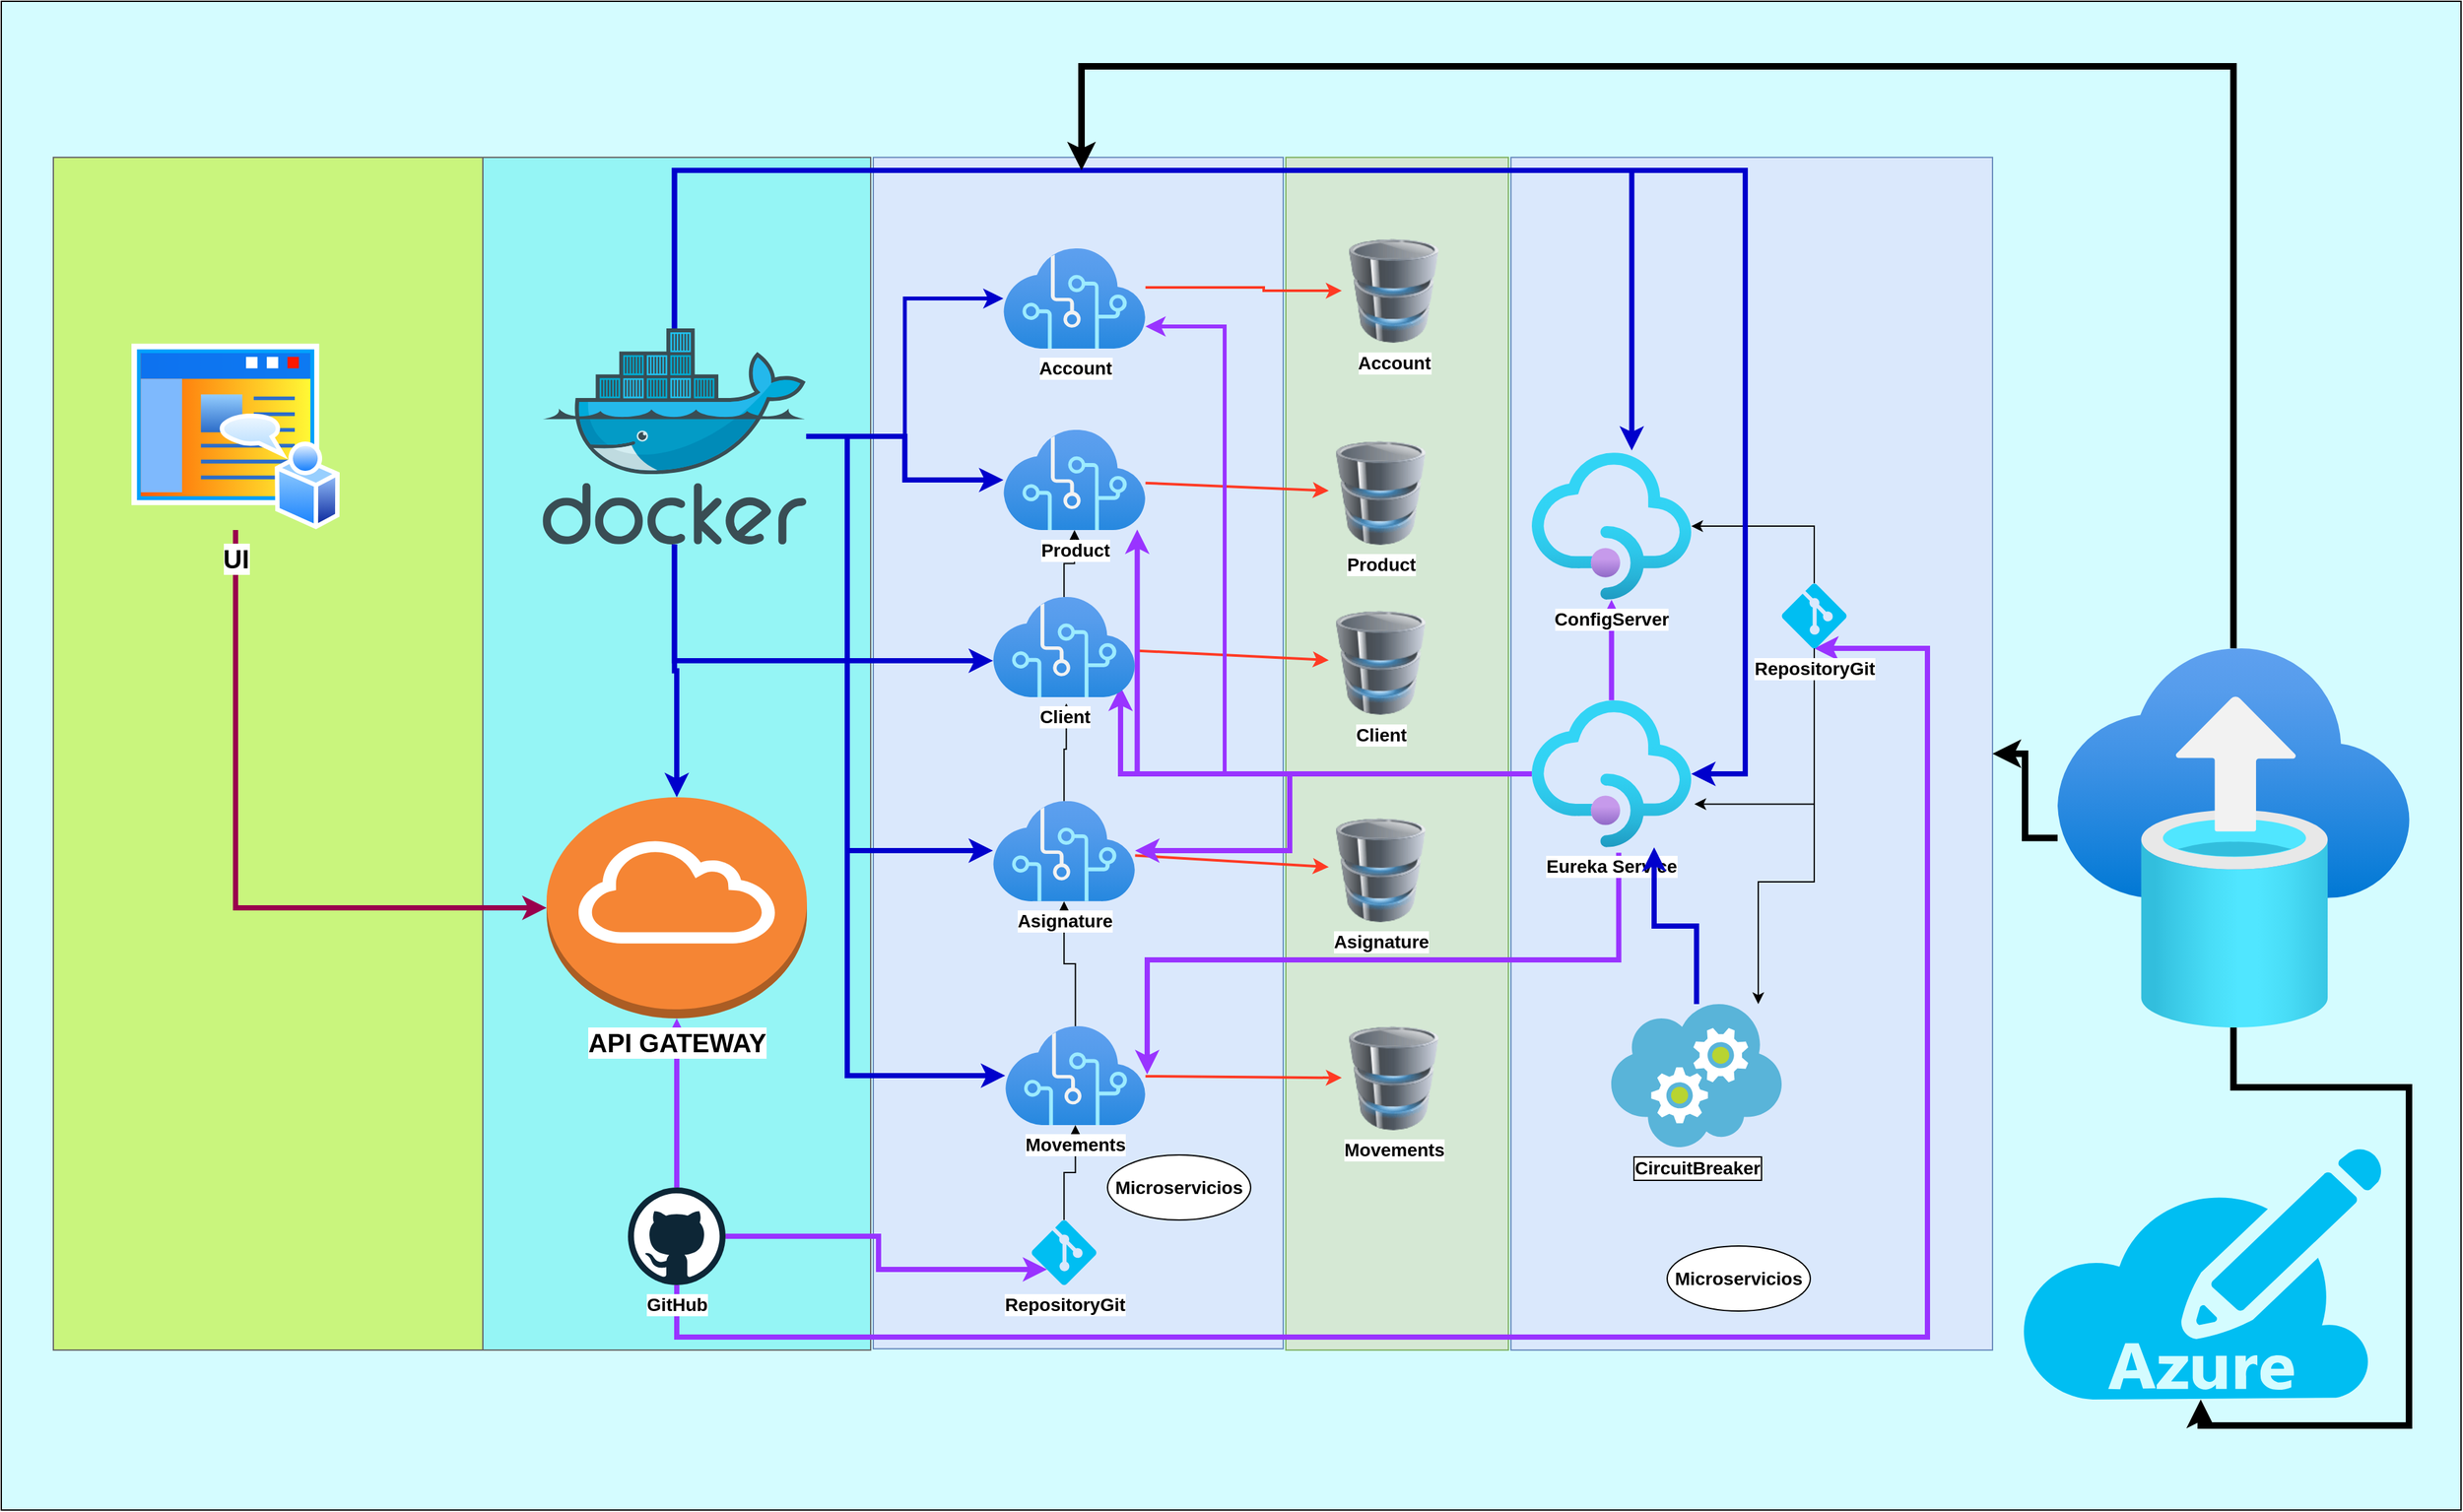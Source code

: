 <mxfile version="16.5.6" type="github">
  <diagram id="z50vEX0yVuX6d4dubkKl" name="Page-1">
    <mxGraphModel dx="3460" dy="1823" grid="1" gridSize="10" guides="1" tooltips="1" connect="1" arrows="1" fold="1" page="1" pageScale="1" pageWidth="827" pageHeight="1169" math="0" shadow="0">
      <root>
        <mxCell id="0" />
        <mxCell id="1" parent="0" />
        <mxCell id="lQfmFTRjcM8leJoIF2UN-60" value="" style="rounded=0;whiteSpace=wrap;html=1;fillColor=#D4FCFF;" vertex="1" parent="1">
          <mxGeometry x="380" width="1890" height="1160" as="geometry" />
        </mxCell>
        <mxCell id="lQfmFTRjcM8leJoIF2UN-1" value="" style="rounded=0;whiteSpace=wrap;html=1;fillColor=#95F5F5;strokeColor=#666666;fontColor=#333333;" vertex="1" parent="1">
          <mxGeometry x="750" y="120" width="298" height="917" as="geometry" />
        </mxCell>
        <mxCell id="lQfmFTRjcM8leJoIF2UN-2" value="" style="rounded=0;whiteSpace=wrap;html=1;fillColor=#dae8fc;strokeColor=#6c8ebf;" vertex="1" parent="1">
          <mxGeometry x="1540" y="120" width="370" height="917" as="geometry" />
        </mxCell>
        <mxCell id="lQfmFTRjcM8leJoIF2UN-3" value="" style="rounded=0;whiteSpace=wrap;html=1;fillColor=#C9F57D;strokeColor=#666666;fontColor=#333333;" vertex="1" parent="1">
          <mxGeometry x="420" y="120" width="330" height="917" as="geometry" />
        </mxCell>
        <mxCell id="lQfmFTRjcM8leJoIF2UN-4" value="" style="rounded=0;whiteSpace=wrap;html=1;fillColor=#dae8fc;strokeColor=#6c8ebf;" vertex="1" parent="1">
          <mxGeometry x="1050" y="120" width="315" height="916" as="geometry" />
        </mxCell>
        <mxCell id="lQfmFTRjcM8leJoIF2UN-5" value="" style="rounded=0;whiteSpace=wrap;html=1;fillColor=#d5e8d4;strokeColor=#82b366;" vertex="1" parent="1">
          <mxGeometry x="1367" y="120" width="171" height="917" as="geometry" />
        </mxCell>
        <mxCell id="lQfmFTRjcM8leJoIF2UN-6" value="" style="endArrow=classic;html=1;rounded=0;fontColor=#FF142C;labelBackgroundColor=#FF142C;strokeColor=#FF3A24;strokeWidth=2;" edge="1" parent="1" source="lQfmFTRjcM8leJoIF2UN-42" target="lQfmFTRjcM8leJoIF2UN-8">
          <mxGeometry width="50" height="50" relative="1" as="geometry">
            <mxPoint x="1033.16" y="949.47" as="sourcePoint" />
            <mxPoint x="1113.16" y="942.197" as="targetPoint" />
          </mxGeometry>
        </mxCell>
        <mxCell id="lQfmFTRjcM8leJoIF2UN-7" value="&lt;font color=&quot;#000000&quot; style=&quot;font-size: 14px&quot;&gt;&lt;b&gt;Client&lt;/b&gt;&lt;/font&gt;" style="image;html=1;image=img/lib/clip_art/computers/Database_128x128.png;fontColor=#FF142C;" vertex="1" parent="1">
          <mxGeometry x="1400.0" y="468.54" width="80" height="80" as="geometry" />
        </mxCell>
        <mxCell id="lQfmFTRjcM8leJoIF2UN-8" value="&lt;font color=&quot;#000000&quot; style=&quot;font-size: 14px&quot;&gt;&lt;b&gt;Product&lt;/b&gt;&lt;/font&gt;" style="image;html=1;image=img/lib/clip_art/computers/Database_128x128.png;fontColor=#FF142C;" vertex="1" parent="1">
          <mxGeometry x="1400" y="338" width="80" height="80" as="geometry" />
        </mxCell>
        <mxCell id="lQfmFTRjcM8leJoIF2UN-9" value="&lt;font color=&quot;#000000&quot; size=&quot;1&quot;&gt;&lt;b style=&quot;font-size: 14px&quot;&gt;Movements&lt;/b&gt;&lt;/font&gt;" style="image;html=1;image=img/lib/clip_art/computers/Database_128x128.png;fontColor=#FF142C;" vertex="1" parent="1">
          <mxGeometry x="1410.0" y="788" width="80" height="80" as="geometry" />
        </mxCell>
        <mxCell id="lQfmFTRjcM8leJoIF2UN-10" style="edgeStyle=orthogonalEdgeStyle;rounded=0;orthogonalLoop=1;jettySize=auto;html=1;fontSize=14;fontColor=#000000;" edge="1" parent="1" source="lQfmFTRjcM8leJoIF2UN-43" target="lQfmFTRjcM8leJoIF2UN-13">
          <mxGeometry relative="1" as="geometry" />
        </mxCell>
        <mxCell id="lQfmFTRjcM8leJoIF2UN-11" value="&lt;font color=&quot;#000000&quot; style=&quot;font-size: 14px&quot;&gt;&lt;b&gt;Asignature&lt;/b&gt;&lt;/font&gt;" style="image;html=1;image=img/lib/clip_art/computers/Database_128x128.png;fontColor=#FF142C;" vertex="1" parent="1">
          <mxGeometry x="1400.0" y="628" width="80" height="80" as="geometry" />
        </mxCell>
        <mxCell id="lQfmFTRjcM8leJoIF2UN-12" style="edgeStyle=orthogonalEdgeStyle;rounded=0;orthogonalLoop=1;jettySize=auto;html=1;entryX=0.516;entryY=1.062;entryDx=0;entryDy=0;entryPerimeter=0;fontSize=14;fontColor=#000000;" edge="1" parent="1" source="lQfmFTRjcM8leJoIF2UN-13" target="lQfmFTRjcM8leJoIF2UN-37">
          <mxGeometry relative="1" as="geometry" />
        </mxCell>
        <mxCell id="lQfmFTRjcM8leJoIF2UN-13" value="&lt;font style=&quot;font-size: 14px&quot;&gt;&lt;b&gt;Asignature&lt;/b&gt;&lt;/font&gt;" style="aspect=fixed;html=1;points=[];align=center;image;fontSize=12;image=img/lib/azure2/ai_machine_learning/Cognitive_Services.svg;fontColor=#000000;" vertex="1" parent="1">
          <mxGeometry x="1142" y="614.92" width="109.17" height="77.06" as="geometry" />
        </mxCell>
        <mxCell id="lQfmFTRjcM8leJoIF2UN-14" value="" style="endArrow=classic;html=1;rounded=0;fontColor=#FF142C;labelBackgroundColor=#FF142C;strokeColor=#FF3A24;strokeWidth=2;" edge="1" parent="1" source="lQfmFTRjcM8leJoIF2UN-37" target="lQfmFTRjcM8leJoIF2UN-7">
          <mxGeometry width="50" height="50" relative="1" as="geometry">
            <mxPoint x="1360.0" y="498.54" as="sourcePoint" />
            <mxPoint x="1360.0" y="591.48" as="targetPoint" />
          </mxGeometry>
        </mxCell>
        <mxCell id="lQfmFTRjcM8leJoIF2UN-15" value="" style="endArrow=classic;html=1;rounded=0;fontColor=#FF142C;labelBackgroundColor=#FF142C;strokeColor=#FF3A24;strokeWidth=2;" edge="1" parent="1" source="lQfmFTRjcM8leJoIF2UN-13" target="lQfmFTRjcM8leJoIF2UN-11">
          <mxGeometry width="50" height="50" relative="1" as="geometry">
            <mxPoint x="1450.57" y="948.0" as="sourcePoint" />
            <mxPoint x="1450.57" y="1040.94" as="targetPoint" />
          </mxGeometry>
        </mxCell>
        <mxCell id="lQfmFTRjcM8leJoIF2UN-16" value="" style="endArrow=classic;html=1;rounded=0;fontColor=#FF142C;labelBackgroundColor=#FF142C;strokeColor=#FF3A24;strokeWidth=2;" edge="1" parent="1" source="lQfmFTRjcM8leJoIF2UN-43" target="lQfmFTRjcM8leJoIF2UN-9">
          <mxGeometry width="50" height="50" relative="1" as="geometry">
            <mxPoint x="1662.16" y="948.0" as="sourcePoint" />
            <mxPoint x="1662.16" y="1040.94" as="targetPoint" />
          </mxGeometry>
        </mxCell>
        <mxCell id="lQfmFTRjcM8leJoIF2UN-17" style="edgeStyle=orthogonalEdgeStyle;rounded=0;orthogonalLoop=1;jettySize=auto;html=1;entryX=0.24;entryY=0.76;entryDx=0;entryDy=0;entryPerimeter=0;fontSize=20;fontColor=#000000;strokeColor=#9933FF;strokeWidth=4;" edge="1" parent="1" source="lQfmFTRjcM8leJoIF2UN-20" target="lQfmFTRjcM8leJoIF2UN-40">
          <mxGeometry relative="1" as="geometry" />
        </mxCell>
        <mxCell id="lQfmFTRjcM8leJoIF2UN-18" style="edgeStyle=orthogonalEdgeStyle;rounded=0;orthogonalLoop=1;jettySize=auto;html=1;entryX=0.5;entryY=1;entryDx=0;entryDy=0;entryPerimeter=0;fontSize=20;fontColor=#000000;strokeColor=#9933FF;strokeWidth=4;" edge="1" parent="1" source="lQfmFTRjcM8leJoIF2UN-20" target="lQfmFTRjcM8leJoIF2UN-27">
          <mxGeometry relative="1" as="geometry">
            <Array as="points">
              <mxPoint x="899" y="1027" />
              <mxPoint x="1860" y="1027" />
              <mxPoint x="1860" y="498" />
            </Array>
          </mxGeometry>
        </mxCell>
        <mxCell id="lQfmFTRjcM8leJoIF2UN-19" style="edgeStyle=orthogonalEdgeStyle;rounded=0;orthogonalLoop=1;jettySize=auto;html=1;fontSize=20;fontColor=#000000;strokeColor=#9933FF;strokeWidth=4;" edge="1" parent="1" source="lQfmFTRjcM8leJoIF2UN-20" target="lQfmFTRjcM8leJoIF2UN-44">
          <mxGeometry relative="1" as="geometry" />
        </mxCell>
        <mxCell id="lQfmFTRjcM8leJoIF2UN-20" value="GitHub" style="dashed=0;outlineConnect=0;html=1;align=center;labelPosition=center;verticalLabelPosition=bottom;verticalAlign=top;shape=mxgraph.weblogos.github;fontSize=14;fontStyle=1;labelBackgroundColor=default;" vertex="1" parent="1">
          <mxGeometry x="861.5" y="912" width="75" height="75" as="geometry" />
        </mxCell>
        <mxCell id="lQfmFTRjcM8leJoIF2UN-21" style="edgeStyle=orthogonalEdgeStyle;rounded=0;orthogonalLoop=1;jettySize=auto;html=1;fontSize=20;fontColor=#000000;strokeColor=#99004D;strokeWidth=4;" edge="1" parent="1" source="lQfmFTRjcM8leJoIF2UN-22" target="lQfmFTRjcM8leJoIF2UN-44">
          <mxGeometry relative="1" as="geometry">
            <Array as="points">
              <mxPoint x="560" y="697" />
            </Array>
          </mxGeometry>
        </mxCell>
        <mxCell id="lQfmFTRjcM8leJoIF2UN-22" value="&lt;font style=&quot;font-size: 20px&quot;&gt;UI&lt;/font&gt;" style="aspect=fixed;perimeter=ellipsePerimeter;html=1;align=center;shadow=0;dashed=0;spacingTop=3;image;image=img/lib/active_directory/home_page.svg;fillColor=#95F5F5;fontSize=14;fontStyle=1" vertex="1" parent="1">
          <mxGeometry x="480" y="262.53" width="160" height="144" as="geometry" />
        </mxCell>
        <mxCell id="lQfmFTRjcM8leJoIF2UN-23" value="Microservicios" style="ellipse;whiteSpace=wrap;html=1;align=center;newEdgeStyle={&quot;edgeStyle&quot;:&quot;entityRelationEdgeStyle&quot;,&quot;startArrow&quot;:&quot;none&quot;,&quot;endArrow&quot;:&quot;none&quot;,&quot;segment&quot;:10,&quot;curved&quot;:1};treeFolding=1;treeMoving=1;fontSize=14;fillColor=#FFFFFF;fontStyle=1" vertex="1" collapsed="1" parent="1">
          <mxGeometry x="1230" y="887" width="110" height="50" as="geometry" />
        </mxCell>
        <mxCell id="lQfmFTRjcM8leJoIF2UN-24" style="edgeStyle=orthogonalEdgeStyle;rounded=0;orthogonalLoop=1;jettySize=auto;html=1;" edge="1" parent="1" source="lQfmFTRjcM8leJoIF2UN-27" target="lQfmFTRjcM8leJoIF2UN-41">
          <mxGeometry relative="1" as="geometry">
            <Array as="points">
              <mxPoint x="1773" y="403.54" />
            </Array>
          </mxGeometry>
        </mxCell>
        <mxCell id="lQfmFTRjcM8leJoIF2UN-25" style="edgeStyle=orthogonalEdgeStyle;rounded=0;orthogonalLoop=1;jettySize=auto;html=1;exitX=0.5;exitY=1;exitDx=0;exitDy=0;exitPerimeter=0;entryX=1.02;entryY=0.706;entryDx=0;entryDy=0;entryPerimeter=0;" edge="1" parent="1" source="lQfmFTRjcM8leJoIF2UN-27" target="lQfmFTRjcM8leJoIF2UN-35">
          <mxGeometry relative="1" as="geometry">
            <Array as="points">
              <mxPoint x="1773" y="617.54" />
            </Array>
          </mxGeometry>
        </mxCell>
        <mxCell id="lQfmFTRjcM8leJoIF2UN-26" style="edgeStyle=orthogonalEdgeStyle;rounded=0;orthogonalLoop=1;jettySize=auto;html=1;fontSize=14;fontColor=#000000;strokeColor=#000000;strokeWidth=1;" edge="1" parent="1" source="lQfmFTRjcM8leJoIF2UN-27" target="lQfmFTRjcM8leJoIF2UN-55">
          <mxGeometry relative="1" as="geometry">
            <Array as="points">
              <mxPoint x="1773" y="677" />
              <mxPoint x="1730" y="677" />
            </Array>
          </mxGeometry>
        </mxCell>
        <mxCell id="lQfmFTRjcM8leJoIF2UN-27" value="&lt;font style=&quot;font-size: 14px&quot;&gt;&lt;b&gt;RepositoryGit&lt;/b&gt;&lt;/font&gt;" style="verticalLabelPosition=bottom;html=1;verticalAlign=top;align=center;strokeColor=none;fillColor=#00BEF2;shape=mxgraph.azure.git_repository;labelBackgroundColor=default;" vertex="1" parent="1">
          <mxGeometry x="1748" y="447.54" width="50" height="50" as="geometry" />
        </mxCell>
        <mxCell id="lQfmFTRjcM8leJoIF2UN-28" value="" style="shape=image;verticalLabelPosition=bottom;labelBackgroundColor=default;verticalAlign=top;aspect=fixed;imageAspect=0;image=https://assets-global.website-files.com/5f1c75e63b2f950eb473d3e4/603c5eb831820c3ce6a8f057_603a1586fa052d17fc2a6929_MongoDBAtlas.png;" vertex="1" parent="1">
          <mxGeometry x="1420" y="904.5" width="90" height="90" as="geometry" />
        </mxCell>
        <mxCell id="lQfmFTRjcM8leJoIF2UN-29" style="edgeStyle=orthogonalEdgeStyle;rounded=0;orthogonalLoop=1;jettySize=auto;html=1;fontSize=14;fontColor=#000000;strokeColor=#9933FF;strokeWidth=4;" edge="1" parent="1" source="lQfmFTRjcM8leJoIF2UN-35" target="lQfmFTRjcM8leJoIF2UN-13">
          <mxGeometry relative="1" as="geometry">
            <Array as="points">
              <mxPoint x="1370" y="594" />
              <mxPoint x="1370" y="653" />
            </Array>
          </mxGeometry>
        </mxCell>
        <mxCell id="lQfmFTRjcM8leJoIF2UN-30" style="edgeStyle=orthogonalEdgeStyle;rounded=0;orthogonalLoop=1;jettySize=auto;html=1;entryX=0.898;entryY=0.895;entryDx=0;entryDy=0;entryPerimeter=0;fontSize=14;fontColor=#000000;strokeColor=#9933FF;strokeWidth=4;" edge="1" parent="1" source="lQfmFTRjcM8leJoIF2UN-35" target="lQfmFTRjcM8leJoIF2UN-37">
          <mxGeometry relative="1" as="geometry" />
        </mxCell>
        <mxCell id="lQfmFTRjcM8leJoIF2UN-31" style="edgeStyle=orthogonalEdgeStyle;rounded=0;orthogonalLoop=1;jettySize=auto;html=1;entryX=0.942;entryY=0.995;entryDx=0;entryDy=0;entryPerimeter=0;fontSize=14;fontColor=#000000;strokeColor=#9933FF;strokeWidth=4;" edge="1" parent="1" source="lQfmFTRjcM8leJoIF2UN-35" target="lQfmFTRjcM8leJoIF2UN-42">
          <mxGeometry relative="1" as="geometry" />
        </mxCell>
        <mxCell id="lQfmFTRjcM8leJoIF2UN-32" style="edgeStyle=orthogonalEdgeStyle;rounded=0;orthogonalLoop=1;jettySize=auto;html=1;entryX=1.012;entryY=0.486;entryDx=0;entryDy=0;entryPerimeter=0;fontSize=14;fontColor=#000000;strokeColor=#9933FF;strokeWidth=4;exitX=0.545;exitY=1.037;exitDx=0;exitDy=0;exitPerimeter=0;" edge="1" parent="1" source="lQfmFTRjcM8leJoIF2UN-35" target="lQfmFTRjcM8leJoIF2UN-43">
          <mxGeometry relative="1" as="geometry">
            <Array as="points">
              <mxPoint x="1623" y="737" />
              <mxPoint x="1261" y="737" />
            </Array>
          </mxGeometry>
        </mxCell>
        <mxCell id="lQfmFTRjcM8leJoIF2UN-33" style="edgeStyle=orthogonalEdgeStyle;rounded=0;orthogonalLoop=1;jettySize=auto;html=1;fontSize=14;fontColor=#000000;strokeColor=#9933FF;strokeWidth=4;" edge="1" parent="1" source="lQfmFTRjcM8leJoIF2UN-35" target="lQfmFTRjcM8leJoIF2UN-41">
          <mxGeometry relative="1" as="geometry" />
        </mxCell>
        <mxCell id="lQfmFTRjcM8leJoIF2UN-34" style="edgeStyle=orthogonalEdgeStyle;rounded=0;orthogonalLoop=1;jettySize=auto;html=1;fontSize=14;fontColor=#000000;strokeColor=#9933FF;strokeWidth=3;" edge="1" parent="1" source="lQfmFTRjcM8leJoIF2UN-35" target="lQfmFTRjcM8leJoIF2UN-57">
          <mxGeometry relative="1" as="geometry">
            <Array as="points">
              <mxPoint x="1320" y="594" />
              <mxPoint x="1320" y="250" />
            </Array>
          </mxGeometry>
        </mxCell>
        <mxCell id="lQfmFTRjcM8leJoIF2UN-35" value="&lt;font style=&quot;font-size: 14px&quot;&gt;&lt;b&gt;Eureka Service&lt;/b&gt;&lt;/font&gt;" style="aspect=fixed;html=1;points=[];align=center;image;fontSize=12;image=img/lib/azure2/app_services/API_Management_Services.svg;fontColor=#000000;" vertex="1" parent="1">
          <mxGeometry x="1556" y="537.39" width="122.5" height="113.07" as="geometry" />
        </mxCell>
        <mxCell id="lQfmFTRjcM8leJoIF2UN-36" style="edgeStyle=orthogonalEdgeStyle;rounded=0;orthogonalLoop=1;jettySize=auto;html=1;fontSize=14;fontColor=#000000;" edge="1" parent="1" source="lQfmFTRjcM8leJoIF2UN-37" target="lQfmFTRjcM8leJoIF2UN-42">
          <mxGeometry relative="1" as="geometry" />
        </mxCell>
        <mxCell id="lQfmFTRjcM8leJoIF2UN-37" value="&lt;font style=&quot;font-size: 14px&quot;&gt;&lt;b&gt;Client&lt;/b&gt;&lt;/font&gt;" style="aspect=fixed;html=1;points=[];align=center;image;fontSize=12;image=img/lib/azure2/ai_machine_learning/Cognitive_Services.svg;fontColor=#000000;" vertex="1" parent="1">
          <mxGeometry x="1142" y="458" width="109.17" height="77.06" as="geometry" />
        </mxCell>
        <mxCell id="lQfmFTRjcM8leJoIF2UN-38" value="Microservicios" style="ellipse;whiteSpace=wrap;html=1;align=center;newEdgeStyle={&quot;edgeStyle&quot;:&quot;entityRelationEdgeStyle&quot;,&quot;startArrow&quot;:&quot;none&quot;,&quot;endArrow&quot;:&quot;none&quot;,&quot;segment&quot;:10,&quot;curved&quot;:1};treeFolding=1;treeMoving=1;fontSize=14;fillColor=#FFFFFF;fontStyle=1" vertex="1" parent="1">
          <mxGeometry x="1660" y="957" width="110" height="50" as="geometry" />
        </mxCell>
        <mxCell id="lQfmFTRjcM8leJoIF2UN-39" style="edgeStyle=orthogonalEdgeStyle;rounded=0;orthogonalLoop=1;jettySize=auto;html=1;fontSize=14;fontColor=#000000;" edge="1" parent="1" source="lQfmFTRjcM8leJoIF2UN-40" target="lQfmFTRjcM8leJoIF2UN-43">
          <mxGeometry relative="1" as="geometry" />
        </mxCell>
        <mxCell id="lQfmFTRjcM8leJoIF2UN-40" value="&lt;font style=&quot;font-size: 14px&quot;&gt;&lt;b&gt;RepositoryGit&lt;/b&gt;&lt;/font&gt;" style="verticalLabelPosition=bottom;html=1;verticalAlign=top;align=center;strokeColor=none;fillColor=#00BEF2;shape=mxgraph.azure.git_repository;labelBackgroundColor=default;" vertex="1" parent="1">
          <mxGeometry x="1171.59" y="937" width="50" height="50" as="geometry" />
        </mxCell>
        <mxCell id="lQfmFTRjcM8leJoIF2UN-41" value="&lt;font style=&quot;font-size: 14px&quot;&gt;&lt;b&gt;ConfigServer&lt;/b&gt;&lt;/font&gt;" style="aspect=fixed;html=1;points=[];align=center;image;fontSize=12;image=img/lib/azure2/app_services/API_Management_Services.svg;fontColor=#000000;" vertex="1" parent="1">
          <mxGeometry x="1556" y="347" width="122.5" height="113.07" as="geometry" />
        </mxCell>
        <mxCell id="lQfmFTRjcM8leJoIF2UN-42" value="&lt;b&gt;&lt;font style=&quot;font-size: 14px&quot;&gt;Product&lt;/font&gt;&lt;/b&gt;" style="aspect=fixed;html=1;points=[];align=center;image;fontSize=12;image=img/lib/azure2/ai_machine_learning/Cognitive_Services.svg;fontColor=#000000;" vertex="1" parent="1">
          <mxGeometry x="1149.99" y="329.47" width="109.17" height="77.06" as="geometry" />
        </mxCell>
        <mxCell id="lQfmFTRjcM8leJoIF2UN-43" value="&lt;font style=&quot;font-size: 14px&quot;&gt;&lt;b&gt;Movements&lt;/b&gt;&lt;/font&gt;" style="aspect=fixed;html=1;points=[];align=center;image;fontSize=12;image=img/lib/azure2/ai_machine_learning/Cognitive_Services.svg;fontColor=#000000;" vertex="1" parent="1">
          <mxGeometry x="1151.41" y="788" width="107.75" height="76.06" as="geometry" />
        </mxCell>
        <mxCell id="lQfmFTRjcM8leJoIF2UN-44" value="&lt;b&gt;API GATEWAY&lt;/b&gt;" style="outlineConnect=0;dashed=0;verticalLabelPosition=bottom;verticalAlign=top;align=center;html=1;shape=mxgraph.aws3.internet_gateway;fillColor=#F58534;gradientColor=none;labelBackgroundColor=default;fontSize=20;fontColor=#000000;" vertex="1" parent="1">
          <mxGeometry x="799" y="612" width="200" height="170" as="geometry" />
        </mxCell>
        <mxCell id="lQfmFTRjcM8leJoIF2UN-45" style="edgeStyle=orthogonalEdgeStyle;rounded=0;orthogonalLoop=1;jettySize=auto;html=1;fontSize=15;fontColor=#0000CC;strokeColor=#0000CC;strokeWidth=4;" edge="1" parent="1" source="lQfmFTRjcM8leJoIF2UN-53" target="lQfmFTRjcM8leJoIF2UN-44">
          <mxGeometry relative="1" as="geometry" />
        </mxCell>
        <mxCell id="lQfmFTRjcM8leJoIF2UN-46" style="edgeStyle=orthogonalEdgeStyle;rounded=0;orthogonalLoop=1;jettySize=auto;html=1;fontSize=15;fontColor=#0000CC;strokeColor=#0000CC;strokeWidth=4;" edge="1" parent="1" source="lQfmFTRjcM8leJoIF2UN-53" target="lQfmFTRjcM8leJoIF2UN-42">
          <mxGeometry relative="1" as="geometry" />
        </mxCell>
        <mxCell id="lQfmFTRjcM8leJoIF2UN-47" style="edgeStyle=orthogonalEdgeStyle;rounded=0;orthogonalLoop=1;jettySize=auto;html=1;fontSize=15;fontColor=#0000CC;strokeColor=#0000CC;strokeWidth=4;" edge="1" parent="1" source="lQfmFTRjcM8leJoIF2UN-53" target="lQfmFTRjcM8leJoIF2UN-37">
          <mxGeometry relative="1" as="geometry">
            <Array as="points">
              <mxPoint x="897" y="507" />
            </Array>
          </mxGeometry>
        </mxCell>
        <mxCell id="lQfmFTRjcM8leJoIF2UN-48" style="edgeStyle=orthogonalEdgeStyle;rounded=0;orthogonalLoop=1;jettySize=auto;html=1;fontSize=15;fontColor=#0000CC;strokeColor=#0000CC;strokeWidth=4;" edge="1" parent="1" source="lQfmFTRjcM8leJoIF2UN-53" target="lQfmFTRjcM8leJoIF2UN-13">
          <mxGeometry relative="1" as="geometry">
            <Array as="points">
              <mxPoint x="1030" y="335" />
              <mxPoint x="1030" y="653" />
            </Array>
          </mxGeometry>
        </mxCell>
        <mxCell id="lQfmFTRjcM8leJoIF2UN-49" style="edgeStyle=orthogonalEdgeStyle;rounded=0;orthogonalLoop=1;jettySize=auto;html=1;fontSize=15;fontColor=#0000CC;strokeColor=#0000CC;strokeWidth=4;" edge="1" parent="1" source="lQfmFTRjcM8leJoIF2UN-53" target="lQfmFTRjcM8leJoIF2UN-43">
          <mxGeometry relative="1" as="geometry">
            <Array as="points">
              <mxPoint x="1030" y="335" />
              <mxPoint x="1030" y="826" />
            </Array>
          </mxGeometry>
        </mxCell>
        <mxCell id="lQfmFTRjcM8leJoIF2UN-50" style="edgeStyle=orthogonalEdgeStyle;rounded=0;orthogonalLoop=1;jettySize=auto;html=1;fontSize=15;fontColor=#0000CC;strokeColor=#0000CC;strokeWidth=4;entryX=0.627;entryY=-0.014;entryDx=0;entryDy=0;entryPerimeter=0;" edge="1" parent="1" source="lQfmFTRjcM8leJoIF2UN-53" target="lQfmFTRjcM8leJoIF2UN-41">
          <mxGeometry relative="1" as="geometry">
            <Array as="points">
              <mxPoint x="897" y="130" />
              <mxPoint x="1633" y="130" />
            </Array>
          </mxGeometry>
        </mxCell>
        <mxCell id="lQfmFTRjcM8leJoIF2UN-51" style="edgeStyle=orthogonalEdgeStyle;rounded=0;orthogonalLoop=1;jettySize=auto;html=1;fontSize=15;fontColor=#0000CC;strokeColor=#0000CC;strokeWidth=4;" edge="1" parent="1" source="lQfmFTRjcM8leJoIF2UN-53" target="lQfmFTRjcM8leJoIF2UN-35">
          <mxGeometry relative="1" as="geometry">
            <Array as="points">
              <mxPoint x="897" y="130" />
              <mxPoint x="1720" y="130" />
              <mxPoint x="1720" y="594" />
            </Array>
          </mxGeometry>
        </mxCell>
        <mxCell id="lQfmFTRjcM8leJoIF2UN-52" style="edgeStyle=orthogonalEdgeStyle;rounded=0;orthogonalLoop=1;jettySize=auto;html=1;fontSize=14;fontColor=#000000;strokeColor=#0000CC;strokeWidth=3;" edge="1" parent="1" source="lQfmFTRjcM8leJoIF2UN-53" target="lQfmFTRjcM8leJoIF2UN-57">
          <mxGeometry relative="1" as="geometry" />
        </mxCell>
        <mxCell id="lQfmFTRjcM8leJoIF2UN-53" value="" style="sketch=0;aspect=fixed;html=1;points=[];align=center;image;fontSize=15;image=img/lib/mscae/Docker.svg;labelBackgroundColor=default;fontColor=#000000;fillColor=#C9F57D;labelBorderColor=default;" vertex="1" parent="1">
          <mxGeometry x="796" y="251.51" width="202.48" height="166.03" as="geometry" />
        </mxCell>
        <mxCell id="lQfmFTRjcM8leJoIF2UN-54" style="edgeStyle=orthogonalEdgeStyle;rounded=0;orthogonalLoop=1;jettySize=auto;html=1;fontSize=14;fontColor=#000000;strokeColor=#0000CC;strokeWidth=4;" edge="1" parent="1" source="lQfmFTRjcM8leJoIF2UN-55" target="lQfmFTRjcM8leJoIF2UN-35">
          <mxGeometry relative="1" as="geometry">
            <Array as="points">
              <mxPoint x="1683" y="711" />
              <mxPoint x="1650" y="711" />
            </Array>
          </mxGeometry>
        </mxCell>
        <mxCell id="lQfmFTRjcM8leJoIF2UN-55" value="&lt;font style=&quot;font-size: 14px&quot; color=&quot;#000000&quot;&gt;&lt;b&gt;CircuitBreaker&lt;/b&gt;&lt;/font&gt;" style="sketch=0;aspect=fixed;html=1;points=[];align=center;image;fontSize=12;image=img/lib/mscae/Cloud_Services_Classic.svg;labelBackgroundColor=default;labelBorderColor=default;fontColor=#0000CC;fillColor=#C9F57D;" vertex="1" parent="1">
          <mxGeometry x="1617.05" y="771.03" width="130.95" height="110" as="geometry" />
        </mxCell>
        <mxCell id="lQfmFTRjcM8leJoIF2UN-56" style="edgeStyle=orthogonalEdgeStyle;rounded=0;orthogonalLoop=1;jettySize=auto;html=1;entryX=0;entryY=0.5;entryDx=0;entryDy=0;fontSize=14;fontColor=#000000;strokeColor=#FF3A24;strokeWidth=2;" edge="1" parent="1" source="lQfmFTRjcM8leJoIF2UN-57" target="lQfmFTRjcM8leJoIF2UN-58">
          <mxGeometry relative="1" as="geometry">
            <Array as="points">
              <mxPoint x="1350" y="220" />
              <mxPoint x="1350" y="223" />
            </Array>
          </mxGeometry>
        </mxCell>
        <mxCell id="lQfmFTRjcM8leJoIF2UN-57" value="&lt;b&gt;&lt;font style=&quot;font-size: 14px&quot;&gt;Account&lt;/font&gt;&lt;/b&gt;" style="aspect=fixed;html=1;points=[];align=center;image;fontSize=12;image=img/lib/azure2/ai_machine_learning/Cognitive_Services.svg;fontColor=#000000;" vertex="1" parent="1">
          <mxGeometry x="1149.99" y="190.0" width="109.17" height="77.06" as="geometry" />
        </mxCell>
        <mxCell id="lQfmFTRjcM8leJoIF2UN-58" value="&lt;font color=&quot;#000000&quot; style=&quot;font-size: 14px&quot;&gt;&lt;b&gt;Account&lt;/b&gt;&lt;/font&gt;" style="image;html=1;image=img/lib/clip_art/computers/Database_128x128.png;fontColor=#FF142C;" vertex="1" parent="1">
          <mxGeometry x="1410" y="182.53" width="80" height="80" as="geometry" />
        </mxCell>
        <mxCell id="lQfmFTRjcM8leJoIF2UN-68" style="edgeStyle=orthogonalEdgeStyle;rounded=0;orthogonalLoop=1;jettySize=auto;html=1;entryX=0.5;entryY=1;entryDx=0;entryDy=0;entryPerimeter=0;strokeWidth=5;" edge="1" parent="1" source="lQfmFTRjcM8leJoIF2UN-64" target="lQfmFTRjcM8leJoIF2UN-65">
          <mxGeometry relative="1" as="geometry" />
        </mxCell>
        <mxCell id="lQfmFTRjcM8leJoIF2UN-69" style="edgeStyle=orthogonalEdgeStyle;rounded=0;orthogonalLoop=1;jettySize=auto;html=1;strokeWidth=5;" edge="1" parent="1" source="lQfmFTRjcM8leJoIF2UN-64" target="lQfmFTRjcM8leJoIF2UN-2">
          <mxGeometry relative="1" as="geometry" />
        </mxCell>
        <mxCell id="lQfmFTRjcM8leJoIF2UN-70" style="edgeStyle=orthogonalEdgeStyle;rounded=0;orthogonalLoop=1;jettySize=auto;html=1;strokeWidth=5;" edge="1" parent="1" source="lQfmFTRjcM8leJoIF2UN-64">
          <mxGeometry relative="1" as="geometry">
            <mxPoint x="1210" y="130" as="targetPoint" />
            <Array as="points">
              <mxPoint x="2095" y="50" />
              <mxPoint x="1210" y="50" />
            </Array>
          </mxGeometry>
        </mxCell>
        <mxCell id="lQfmFTRjcM8leJoIF2UN-64" value="" style="aspect=fixed;html=1;points=[];align=center;image;fontSize=12;image=img/lib/azure2/databases/Azure_Database_Migration_Services.svg;fillColor=#D4FCFF;" vertex="1" parent="1">
          <mxGeometry x="1960" y="497.54" width="270.34" height="291.46" as="geometry" />
        </mxCell>
        <mxCell id="lQfmFTRjcM8leJoIF2UN-65" value="" style="verticalLabelPosition=bottom;html=1;verticalAlign=top;align=center;strokeColor=none;fillColor=#00BEF2;shape=mxgraph.azure.azure_subscription;" vertex="1" parent="1">
          <mxGeometry x="1930" y="881.03" width="280" height="194" as="geometry" />
        </mxCell>
      </root>
    </mxGraphModel>
  </diagram>
</mxfile>
